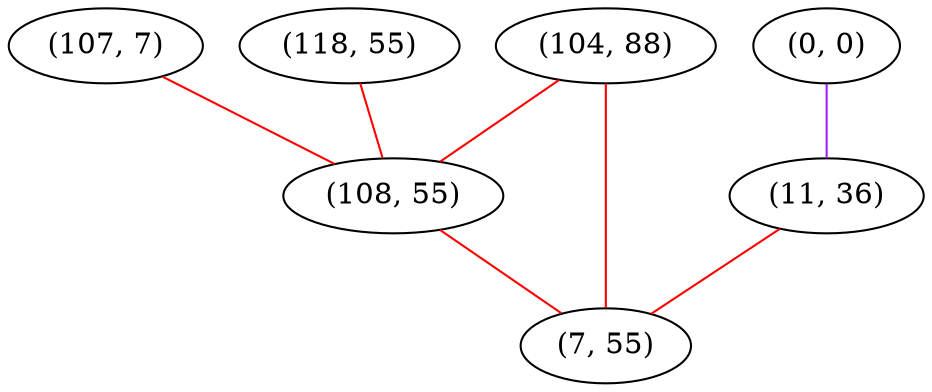 graph "" {
"(107, 7)";
"(104, 88)";
"(118, 55)";
"(0, 0)";
"(11, 36)";
"(108, 55)";
"(7, 55)";
"(107, 7)" -- "(108, 55)"  [color=red, key=0, weight=1];
"(104, 88)" -- "(108, 55)"  [color=red, key=0, weight=1];
"(104, 88)" -- "(7, 55)"  [color=red, key=0, weight=1];
"(118, 55)" -- "(108, 55)"  [color=red, key=0, weight=1];
"(0, 0)" -- "(11, 36)"  [color=purple, key=0, weight=4];
"(11, 36)" -- "(7, 55)"  [color=red, key=0, weight=1];
"(108, 55)" -- "(7, 55)"  [color=red, key=0, weight=1];
}
